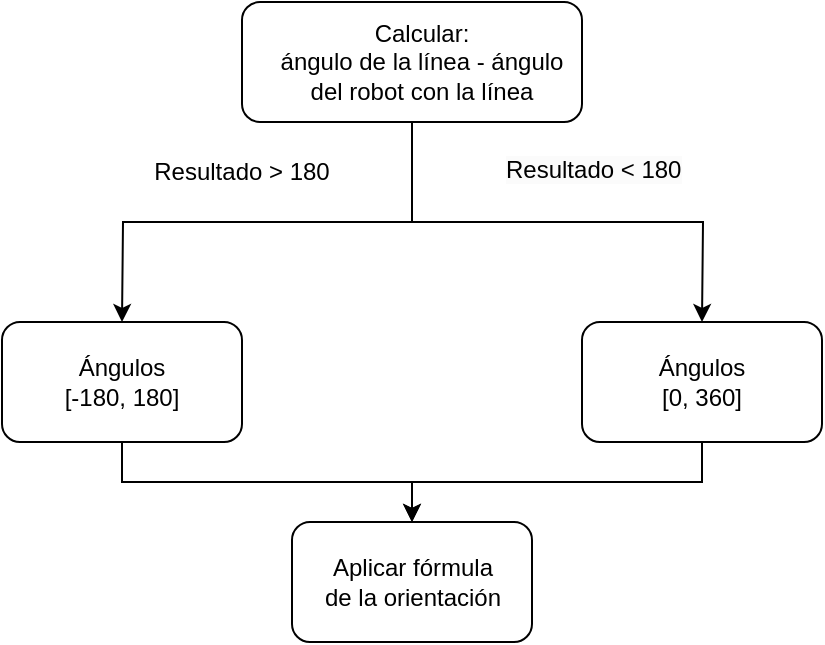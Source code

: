 <mxfile version="21.2.3" type="device">
  <diagram id="C5RBs43oDa-KdzZeNtuy" name="Page-1">
    <mxGraphModel dx="1026" dy="425" grid="1" gridSize="10" guides="1" tooltips="1" connect="1" arrows="1" fold="1" page="1" pageScale="1" pageWidth="827" pageHeight="1169" math="0" shadow="0">
      <root>
        <mxCell id="WIyWlLk6GJQsqaUBKTNV-0" />
        <mxCell id="WIyWlLk6GJQsqaUBKTNV-1" parent="WIyWlLk6GJQsqaUBKTNV-0" />
        <mxCell id="HCYrjCYM6zXAuYPB4qto-2" style="edgeStyle=orthogonalEdgeStyle;rounded=0;orthogonalLoop=1;jettySize=auto;html=1;exitX=0.5;exitY=1;exitDx=0;exitDy=0;" edge="1" parent="WIyWlLk6GJQsqaUBKTNV-1" source="HCYrjCYM6zXAuYPB4qto-0">
          <mxGeometry relative="1" as="geometry">
            <mxPoint x="190" y="290" as="targetPoint" />
          </mxGeometry>
        </mxCell>
        <mxCell id="HCYrjCYM6zXAuYPB4qto-3" style="edgeStyle=orthogonalEdgeStyle;rounded=0;orthogonalLoop=1;jettySize=auto;html=1;exitX=0.5;exitY=1;exitDx=0;exitDy=0;" edge="1" parent="WIyWlLk6GJQsqaUBKTNV-1" source="HCYrjCYM6zXAuYPB4qto-0">
          <mxGeometry relative="1" as="geometry">
            <mxPoint x="480" y="290" as="targetPoint" />
          </mxGeometry>
        </mxCell>
        <mxCell id="HCYrjCYM6zXAuYPB4qto-0" value="" style="rounded=1;whiteSpace=wrap;html=1;" vertex="1" parent="WIyWlLk6GJQsqaUBKTNV-1">
          <mxGeometry x="250" y="130" width="170" height="60" as="geometry" />
        </mxCell>
        <mxCell id="HCYrjCYM6zXAuYPB4qto-1" value="Calcular:&lt;br&gt;ángulo de la línea - ángulo del robot con la línea" style="text;html=1;strokeColor=none;fillColor=none;align=center;verticalAlign=middle;whiteSpace=wrap;rounded=0;" vertex="1" parent="WIyWlLk6GJQsqaUBKTNV-1">
          <mxGeometry x="260" y="145" width="160" height="30" as="geometry" />
        </mxCell>
        <mxCell id="HCYrjCYM6zXAuYPB4qto-4" value="Resultado &amp;gt; 180" style="text;html=1;strokeColor=none;fillColor=none;align=center;verticalAlign=middle;whiteSpace=wrap;rounded=0;" vertex="1" parent="WIyWlLk6GJQsqaUBKTNV-1">
          <mxGeometry x="200" y="200" width="100" height="30" as="geometry" />
        </mxCell>
        <mxCell id="HCYrjCYM6zXAuYPB4qto-5" value="&lt;span style=&quot;color: rgb(0, 0, 0); font-family: Helvetica; font-size: 12px; font-style: normal; font-variant-ligatures: normal; font-variant-caps: normal; font-weight: 400; letter-spacing: normal; orphans: 2; text-align: center; text-indent: 0px; text-transform: none; widows: 2; word-spacing: 0px; -webkit-text-stroke-width: 0px; background-color: rgb(251, 251, 251); text-decoration-thickness: initial; text-decoration-style: initial; text-decoration-color: initial; float: none; display: inline !important;&quot;&gt;Resultado &amp;lt; 180&lt;/span&gt;" style="text;whiteSpace=wrap;html=1;" vertex="1" parent="WIyWlLk6GJQsqaUBKTNV-1">
          <mxGeometry x="380" y="200" width="100" height="40" as="geometry" />
        </mxCell>
        <mxCell id="HCYrjCYM6zXAuYPB4qto-12" style="edgeStyle=orthogonalEdgeStyle;rounded=0;orthogonalLoop=1;jettySize=auto;html=1;exitX=0.5;exitY=1;exitDx=0;exitDy=0;entryX=0.5;entryY=0;entryDx=0;entryDy=0;" edge="1" parent="WIyWlLk6GJQsqaUBKTNV-1" source="HCYrjCYM6zXAuYPB4qto-6" target="HCYrjCYM6zXAuYPB4qto-10">
          <mxGeometry relative="1" as="geometry" />
        </mxCell>
        <mxCell id="HCYrjCYM6zXAuYPB4qto-6" value="" style="rounded=1;whiteSpace=wrap;html=1;" vertex="1" parent="WIyWlLk6GJQsqaUBKTNV-1">
          <mxGeometry x="130" y="290" width="120" height="60" as="geometry" />
        </mxCell>
        <mxCell id="HCYrjCYM6zXAuYPB4qto-7" value="Ángulos [-180, 180]" style="text;html=1;strokeColor=none;fillColor=none;align=center;verticalAlign=middle;whiteSpace=wrap;rounded=0;" vertex="1" parent="WIyWlLk6GJQsqaUBKTNV-1">
          <mxGeometry x="160" y="305" width="60" height="30" as="geometry" />
        </mxCell>
        <mxCell id="HCYrjCYM6zXAuYPB4qto-13" style="edgeStyle=orthogonalEdgeStyle;rounded=0;orthogonalLoop=1;jettySize=auto;html=1;exitX=0.5;exitY=1;exitDx=0;exitDy=0;entryX=0.5;entryY=0;entryDx=0;entryDy=0;" edge="1" parent="WIyWlLk6GJQsqaUBKTNV-1" source="HCYrjCYM6zXAuYPB4qto-8" target="HCYrjCYM6zXAuYPB4qto-10">
          <mxGeometry relative="1" as="geometry" />
        </mxCell>
        <mxCell id="HCYrjCYM6zXAuYPB4qto-8" value="" style="rounded=1;whiteSpace=wrap;html=1;" vertex="1" parent="WIyWlLk6GJQsqaUBKTNV-1">
          <mxGeometry x="420" y="290" width="120" height="60" as="geometry" />
        </mxCell>
        <mxCell id="HCYrjCYM6zXAuYPB4qto-9" value="Ángulos [0, 360]" style="text;html=1;strokeColor=none;fillColor=none;align=center;verticalAlign=middle;whiteSpace=wrap;rounded=0;" vertex="1" parent="WIyWlLk6GJQsqaUBKTNV-1">
          <mxGeometry x="450" y="305" width="60" height="30" as="geometry" />
        </mxCell>
        <mxCell id="HCYrjCYM6zXAuYPB4qto-10" value="" style="rounded=1;whiteSpace=wrap;html=1;" vertex="1" parent="WIyWlLk6GJQsqaUBKTNV-1">
          <mxGeometry x="275" y="390" width="120" height="60" as="geometry" />
        </mxCell>
        <mxCell id="HCYrjCYM6zXAuYPB4qto-14" value="Aplicar fórmula de la orientación" style="text;html=1;strokeColor=none;fillColor=none;align=center;verticalAlign=middle;whiteSpace=wrap;rounded=0;" vertex="1" parent="WIyWlLk6GJQsqaUBKTNV-1">
          <mxGeometry x="287.5" y="405" width="95" height="30" as="geometry" />
        </mxCell>
      </root>
    </mxGraphModel>
  </diagram>
</mxfile>
